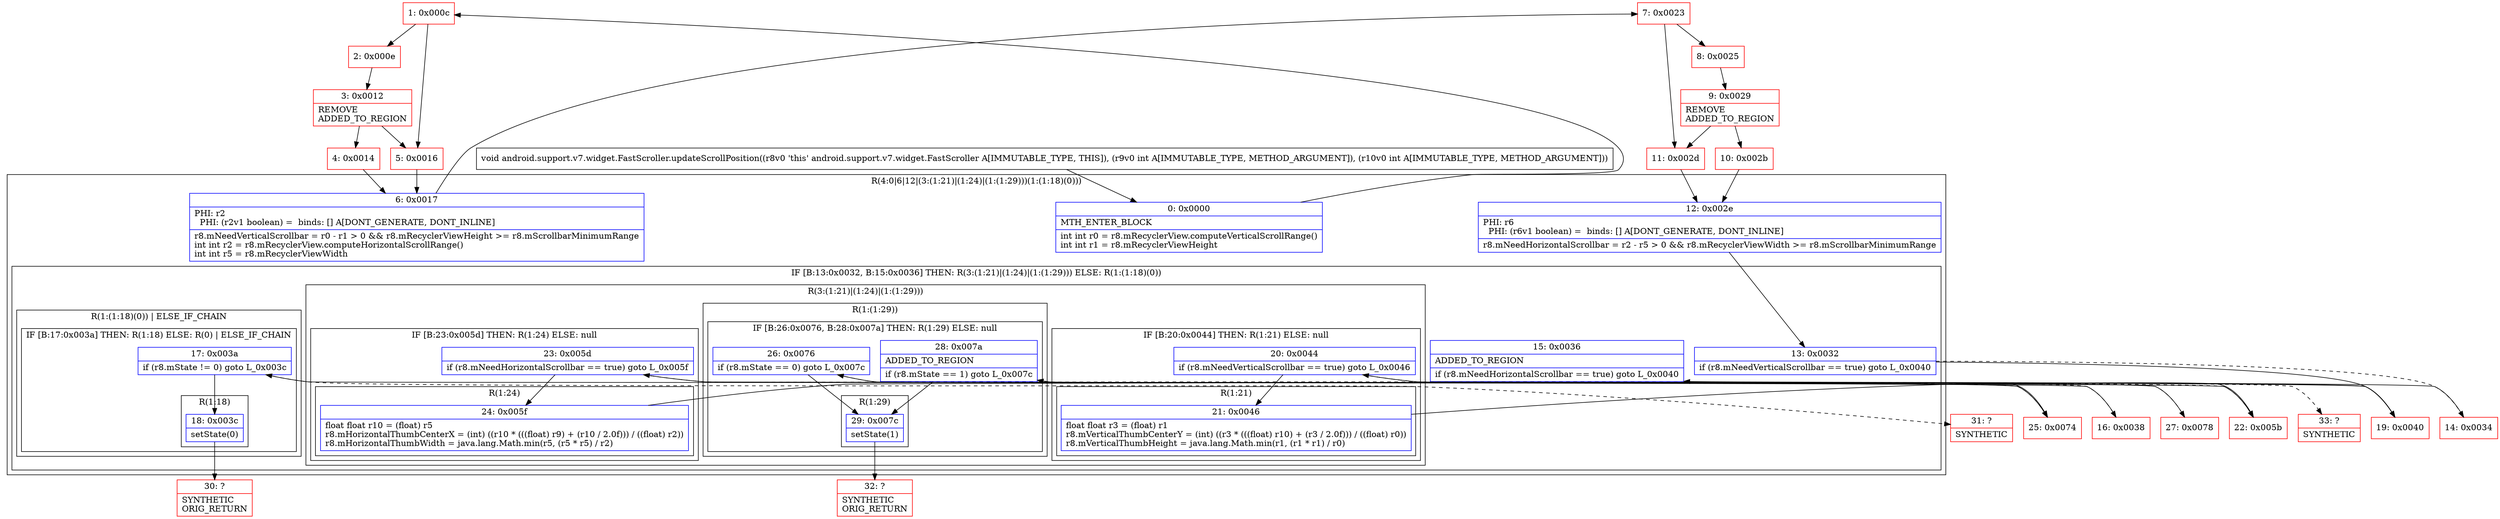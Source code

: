 digraph "CFG forandroid.support.v7.widget.FastScroller.updateScrollPosition(II)V" {
subgraph cluster_Region_1230833792 {
label = "R(4:0|6|12|(3:(1:21)|(1:24)|(1:(1:29)))(1:(1:18)(0)))";
node [shape=record,color=blue];
Node_0 [shape=record,label="{0\:\ 0x0000|MTH_ENTER_BLOCK\l|int int r0 = r8.mRecyclerView.computeVerticalScrollRange()\lint int r1 = r8.mRecyclerViewHeight\l}"];
Node_6 [shape=record,label="{6\:\ 0x0017|PHI: r2 \l  PHI: (r2v1 boolean) =  binds: [] A[DONT_GENERATE, DONT_INLINE]\l|r8.mNeedVerticalScrollbar = r0 \- r1 \> 0 && r8.mRecyclerViewHeight \>= r8.mScrollbarMinimumRange\lint int r2 = r8.mRecyclerView.computeHorizontalScrollRange()\lint int r5 = r8.mRecyclerViewWidth\l}"];
Node_12 [shape=record,label="{12\:\ 0x002e|PHI: r6 \l  PHI: (r6v1 boolean) =  binds: [] A[DONT_GENERATE, DONT_INLINE]\l|r8.mNeedHorizontalScrollbar = r2 \- r5 \> 0 && r8.mRecyclerViewWidth \>= r8.mScrollbarMinimumRange\l}"];
subgraph cluster_IfRegion_331371944 {
label = "IF [B:13:0x0032, B:15:0x0036] THEN: R(3:(1:21)|(1:24)|(1:(1:29))) ELSE: R(1:(1:18)(0))";
node [shape=record,color=blue];
Node_13 [shape=record,label="{13\:\ 0x0032|if (r8.mNeedVerticalScrollbar == true) goto L_0x0040\l}"];
Node_15 [shape=record,label="{15\:\ 0x0036|ADDED_TO_REGION\l|if (r8.mNeedHorizontalScrollbar == true) goto L_0x0040\l}"];
subgraph cluster_Region_882128562 {
label = "R(3:(1:21)|(1:24)|(1:(1:29)))";
node [shape=record,color=blue];
subgraph cluster_IfRegion_1498100732 {
label = "IF [B:20:0x0044] THEN: R(1:21) ELSE: null";
node [shape=record,color=blue];
Node_20 [shape=record,label="{20\:\ 0x0044|if (r8.mNeedVerticalScrollbar == true) goto L_0x0046\l}"];
subgraph cluster_Region_1858450061 {
label = "R(1:21)";
node [shape=record,color=blue];
Node_21 [shape=record,label="{21\:\ 0x0046|float float r3 = (float) r1\lr8.mVerticalThumbCenterY = (int) ((r3 * (((float) r10) + (r3 \/ 2.0f))) \/ ((float) r0))\lr8.mVerticalThumbHeight = java.lang.Math.min(r1, (r1 * r1) \/ r0)\l}"];
}
}
subgraph cluster_IfRegion_799190216 {
label = "IF [B:23:0x005d] THEN: R(1:24) ELSE: null";
node [shape=record,color=blue];
Node_23 [shape=record,label="{23\:\ 0x005d|if (r8.mNeedHorizontalScrollbar == true) goto L_0x005f\l}"];
subgraph cluster_Region_1438054958 {
label = "R(1:24)";
node [shape=record,color=blue];
Node_24 [shape=record,label="{24\:\ 0x005f|float float r10 = (float) r5\lr8.mHorizontalThumbCenterX = (int) ((r10 * (((float) r9) + (r10 \/ 2.0f))) \/ ((float) r2))\lr8.mHorizontalThumbWidth = java.lang.Math.min(r5, (r5 * r5) \/ r2)\l}"];
}
}
subgraph cluster_Region_1054790017 {
label = "R(1:(1:29))";
node [shape=record,color=blue];
subgraph cluster_IfRegion_736776526 {
label = "IF [B:26:0x0076, B:28:0x007a] THEN: R(1:29) ELSE: null";
node [shape=record,color=blue];
Node_26 [shape=record,label="{26\:\ 0x0076|if (r8.mState == 0) goto L_0x007c\l}"];
Node_28 [shape=record,label="{28\:\ 0x007a|ADDED_TO_REGION\l|if (r8.mState == 1) goto L_0x007c\l}"];
subgraph cluster_Region_725504796 {
label = "R(1:29)";
node [shape=record,color=blue];
Node_29 [shape=record,label="{29\:\ 0x007c|setState(1)\l}"];
}
}
}
}
subgraph cluster_Region_297827935 {
label = "R(1:(1:18)(0)) | ELSE_IF_CHAIN\l";
node [shape=record,color=blue];
subgraph cluster_IfRegion_1499133759 {
label = "IF [B:17:0x003a] THEN: R(1:18) ELSE: R(0) | ELSE_IF_CHAIN\l";
node [shape=record,color=blue];
Node_17 [shape=record,label="{17\:\ 0x003a|if (r8.mState != 0) goto L_0x003c\l}"];
subgraph cluster_Region_541306235 {
label = "R(1:18)";
node [shape=record,color=blue];
Node_18 [shape=record,label="{18\:\ 0x003c|setState(0)\l}"];
}
subgraph cluster_Region_2034019548 {
label = "R(0)";
node [shape=record,color=blue];
}
}
}
}
}
Node_1 [shape=record,color=red,label="{1\:\ 0x000c}"];
Node_2 [shape=record,color=red,label="{2\:\ 0x000e}"];
Node_3 [shape=record,color=red,label="{3\:\ 0x0012|REMOVE\lADDED_TO_REGION\l}"];
Node_4 [shape=record,color=red,label="{4\:\ 0x0014}"];
Node_5 [shape=record,color=red,label="{5\:\ 0x0016}"];
Node_7 [shape=record,color=red,label="{7\:\ 0x0023}"];
Node_8 [shape=record,color=red,label="{8\:\ 0x0025}"];
Node_9 [shape=record,color=red,label="{9\:\ 0x0029|REMOVE\lADDED_TO_REGION\l}"];
Node_10 [shape=record,color=red,label="{10\:\ 0x002b}"];
Node_11 [shape=record,color=red,label="{11\:\ 0x002d}"];
Node_14 [shape=record,color=red,label="{14\:\ 0x0034}"];
Node_16 [shape=record,color=red,label="{16\:\ 0x0038}"];
Node_19 [shape=record,color=red,label="{19\:\ 0x0040}"];
Node_22 [shape=record,color=red,label="{22\:\ 0x005b}"];
Node_25 [shape=record,color=red,label="{25\:\ 0x0074}"];
Node_27 [shape=record,color=red,label="{27\:\ 0x0078}"];
Node_30 [shape=record,color=red,label="{30\:\ ?|SYNTHETIC\lORIG_RETURN\l}"];
Node_31 [shape=record,color=red,label="{31\:\ ?|SYNTHETIC\l}"];
Node_32 [shape=record,color=red,label="{32\:\ ?|SYNTHETIC\lORIG_RETURN\l}"];
Node_33 [shape=record,color=red,label="{33\:\ ?|SYNTHETIC\l}"];
MethodNode[shape=record,label="{void android.support.v7.widget.FastScroller.updateScrollPosition((r8v0 'this' android.support.v7.widget.FastScroller A[IMMUTABLE_TYPE, THIS]), (r9v0 int A[IMMUTABLE_TYPE, METHOD_ARGUMENT]), (r10v0 int A[IMMUTABLE_TYPE, METHOD_ARGUMENT])) }"];
MethodNode -> Node_0;
Node_0 -> Node_1;
Node_6 -> Node_7;
Node_12 -> Node_13;
Node_13 -> Node_14[style=dashed];
Node_13 -> Node_19;
Node_15 -> Node_16[style=dashed];
Node_15 -> Node_19;
Node_20 -> Node_21;
Node_20 -> Node_22[style=dashed];
Node_21 -> Node_22;
Node_23 -> Node_24;
Node_23 -> Node_25[style=dashed];
Node_24 -> Node_25;
Node_26 -> Node_27[style=dashed];
Node_26 -> Node_29;
Node_28 -> Node_29;
Node_28 -> Node_33[style=dashed];
Node_29 -> Node_32;
Node_17 -> Node_18;
Node_17 -> Node_31[style=dashed];
Node_18 -> Node_30;
Node_1 -> Node_2;
Node_1 -> Node_5;
Node_2 -> Node_3;
Node_3 -> Node_4;
Node_3 -> Node_5;
Node_4 -> Node_6;
Node_5 -> Node_6;
Node_7 -> Node_8;
Node_7 -> Node_11;
Node_8 -> Node_9;
Node_9 -> Node_10;
Node_9 -> Node_11;
Node_10 -> Node_12;
Node_11 -> Node_12;
Node_14 -> Node_15;
Node_16 -> Node_17;
Node_19 -> Node_20;
Node_22 -> Node_23;
Node_25 -> Node_26;
Node_27 -> Node_28;
}

